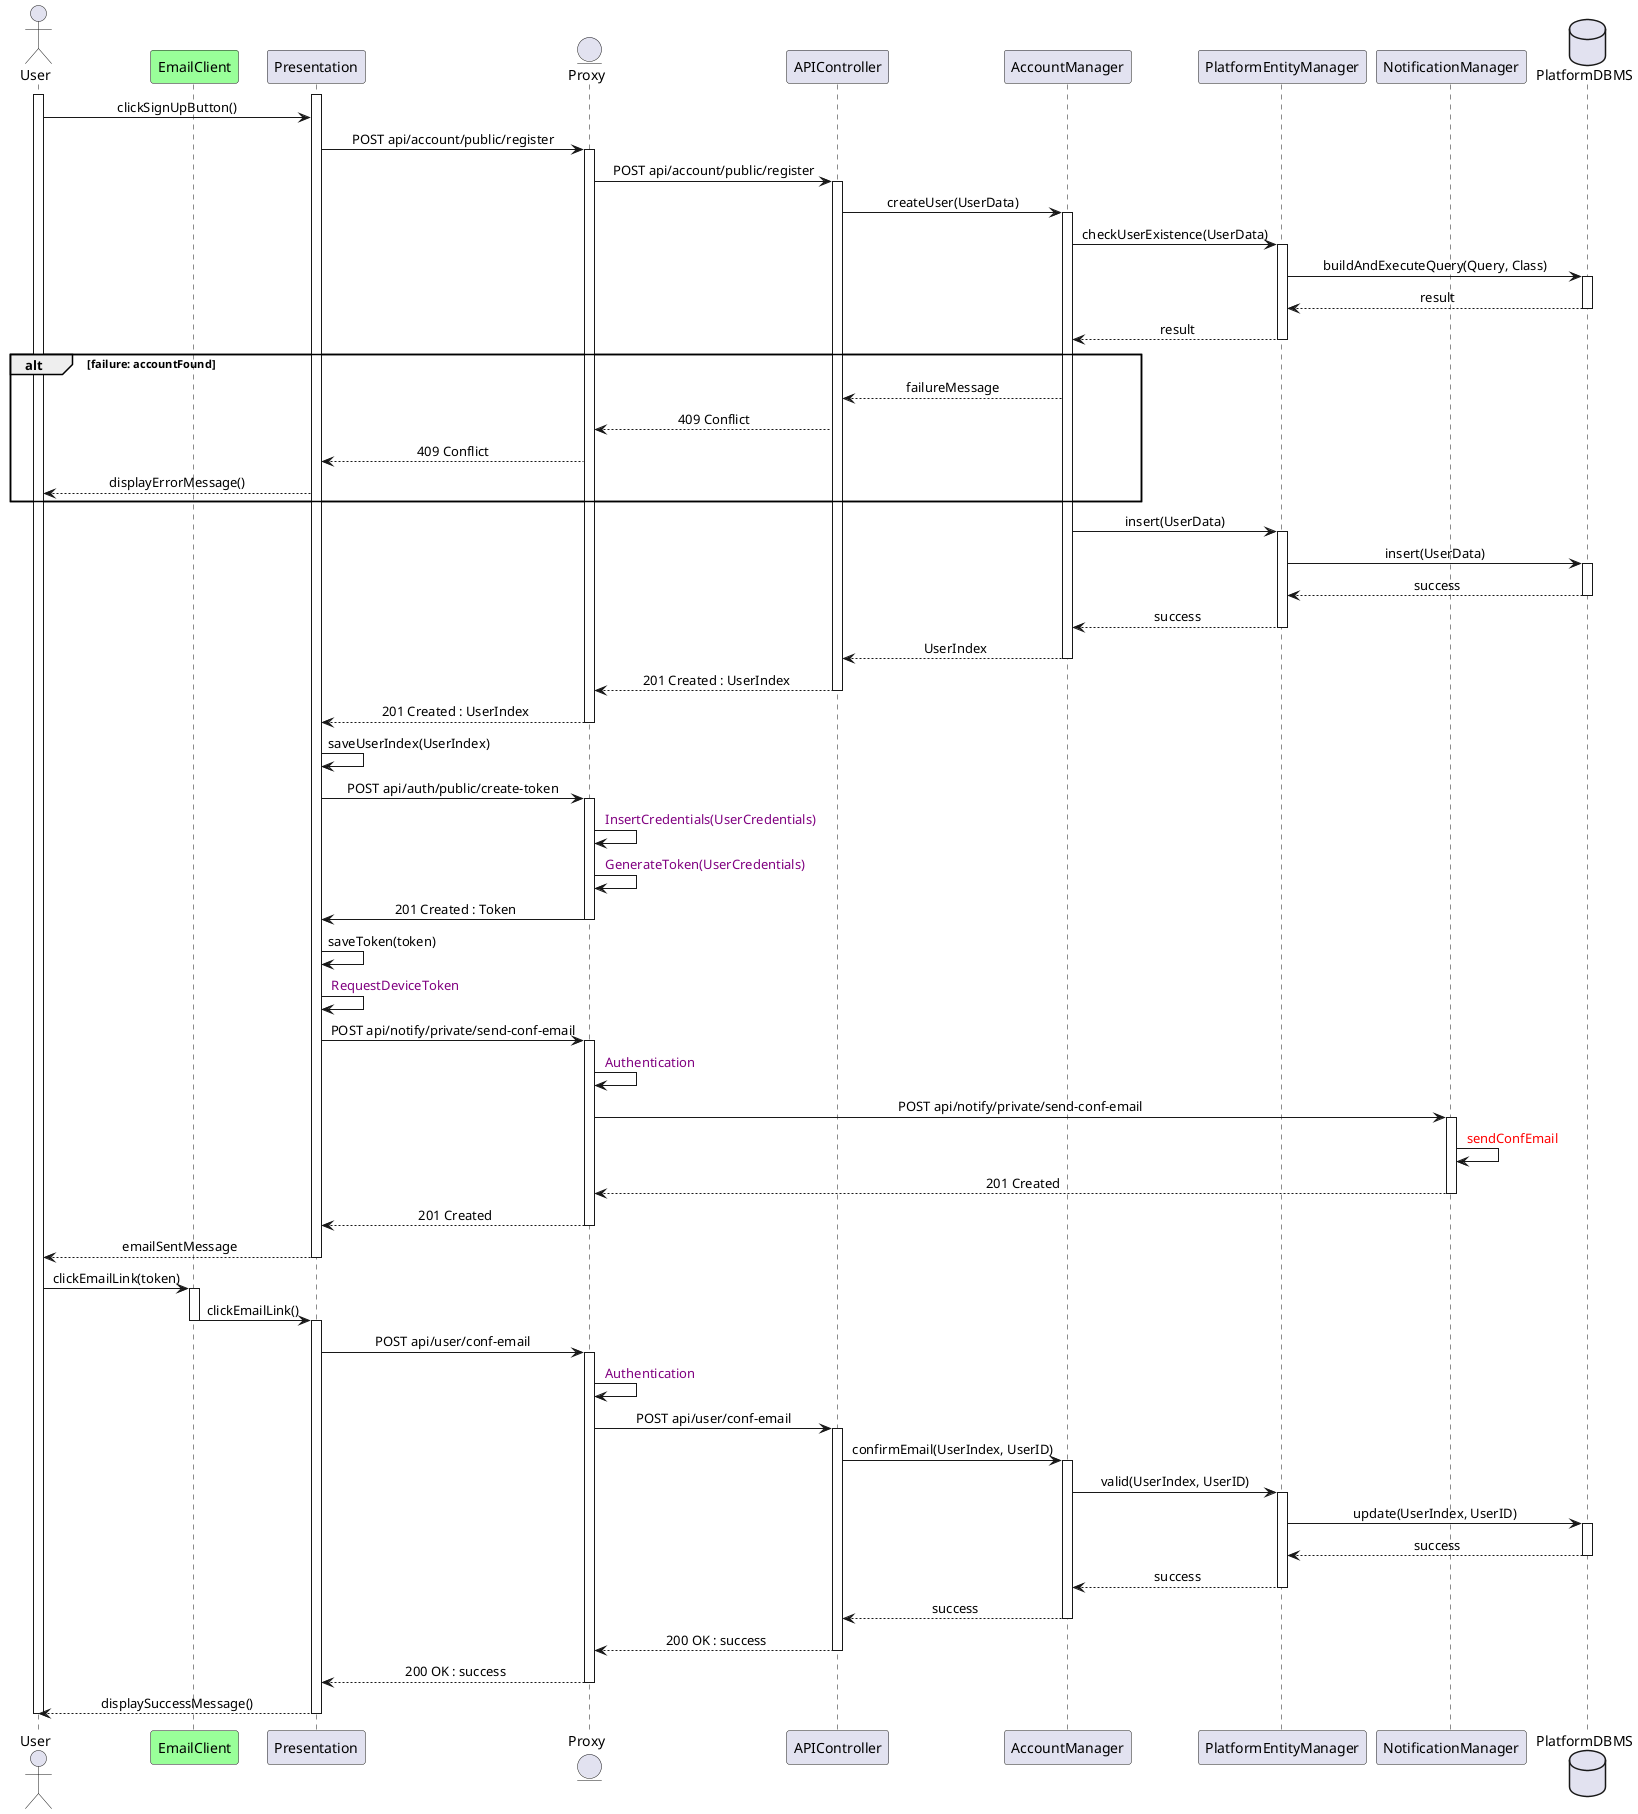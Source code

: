 
@startuml Registration
skinparam sequenceMessageAlign center
actor       User
participant EmailClient #99FF99
participant Presentation
entity      Proxy
participant APIController
participant AccountManager
participant PlatformEntityManager
participant NotificationManager
database    PlatformDBMS
activate User
activate Presentation
User -> Presentation : clickSignUpButton()
Presentation -> Proxy : POST api/account/public/register
activate Proxy
Proxy -> APIController : POST api/account/public/register
activate APIController
APIController -> AccountManager : createUser(UserData)
activate AccountManager
AccountManager -> PlatformEntityManager : checkUserExistence(UserData)
activate PlatformEntityManager
PlatformEntityManager -> PlatformDBMS : buildAndExecuteQuery(Query, Class)
activate PlatformDBMS
PlatformDBMS --> PlatformEntityManager : result
deactivate PlatformDBMS
PlatformEntityManager --> AccountManager : result
deactivate PlatformEntityManager
alt failure: accountFound
AccountManager --> APIController : failureMessage
APIController --> Proxy : 409 Conflict
Proxy --> Presentation : 409 Conflict
Presentation --> User : displayErrorMessage()
end
AccountManager -> PlatformEntityManager : insert(UserData)
activate PlatformEntityManager
PlatformEntityManager -> PlatformDBMS : insert(UserData)
activate PlatformDBMS
PlatformDBMS --> PlatformEntityManager : success
deactivate PlatformDBMS
PlatformEntityManager --> AccountManager : success
deactivate PlatformEntityManager
AccountManager --> APIController : UserIndex
deactivate AccountManager
APIController --> Proxy : 201 Created : UserIndex
deactivate APIController
Proxy --> Presentation : 201 Created : UserIndex
deactivate Proxy
Presentation -> Presentation : saveUserIndex(UserIndex)
Presentation -> Proxy : POST api/auth/public/create-token
activate Proxy
Proxy -> Proxy  : <color:purple> InsertCredentials(UserCredentials)
Proxy -> Proxy : <color:purple> GenerateToken(UserCredentials)
Proxy -> Presentation : 201 Created : Token
deactivate Proxy
' Proxy -> Authenticator: POST api/user/create-token
' activate Authenticator
' Authenticator -> Authenticator : generateToken()
' Authenticator --> Proxy : 201 Created : Token
' deactivate Authenticator
' Proxy --> Presentation : 201 Created : Token
Presentation -> Presentation : saveToken(token)
Presentation -> Presentation : <color:purple> RequestDeviceToken
Presentation -> Proxy : POST api/notify/private/send-conf-email
activate Proxy
Proxy -> Proxy : <color:purple> Authentication
Proxy -> NotificationManager : POST api/notify/private/send-conf-email
activate NotificationManager
NotificationManager -> NotificationManager : <color:red> sendConfEmail
NotificationManager --> Proxy : 201 Created
deactivate NotificationManager
Proxy --> Presentation : 201 Created
deactivate Proxy
Presentation --> User : emailSentMessage
deactivate Presentation
User -> EmailClient : clickEmailLink(token)
activate EmailClient
EmailClient -> Presentation : clickEmailLink()
deactivate EmailClient
activate Presentation
Presentation -> Proxy : POST api/user/conf-email
activate Proxy
Proxy -> Proxy : <color:purple> Authentication
Proxy -> APIController : POST api/user/conf-email
activate APIController
APIController -> AccountManager : confirmEmail(UserIndex, UserID)
activate AccountManager
AccountManager -> PlatformEntityManager : valid(UserIndex, UserID) 
activate PlatformEntityManager
PlatformEntityManager -> PlatformDBMS : update(UserIndex, UserID)
activate PlatformDBMS
PlatformDBMS --> PlatformEntityManager : success
deactivate PlatformDBMS
PlatformEntityManager --> AccountManager : success
deactivate PlatformEntityManager
AccountManager --> APIController : success
deactivate AccountManager
APIController --> Proxy : 200 OK : success
deactivate APIController
Proxy --> Presentation : 200 OK : success
deactivate Proxy
Presentation --> User : displaySuccessMessage()
deactivate Presentation
deactivate User 
@enduml
